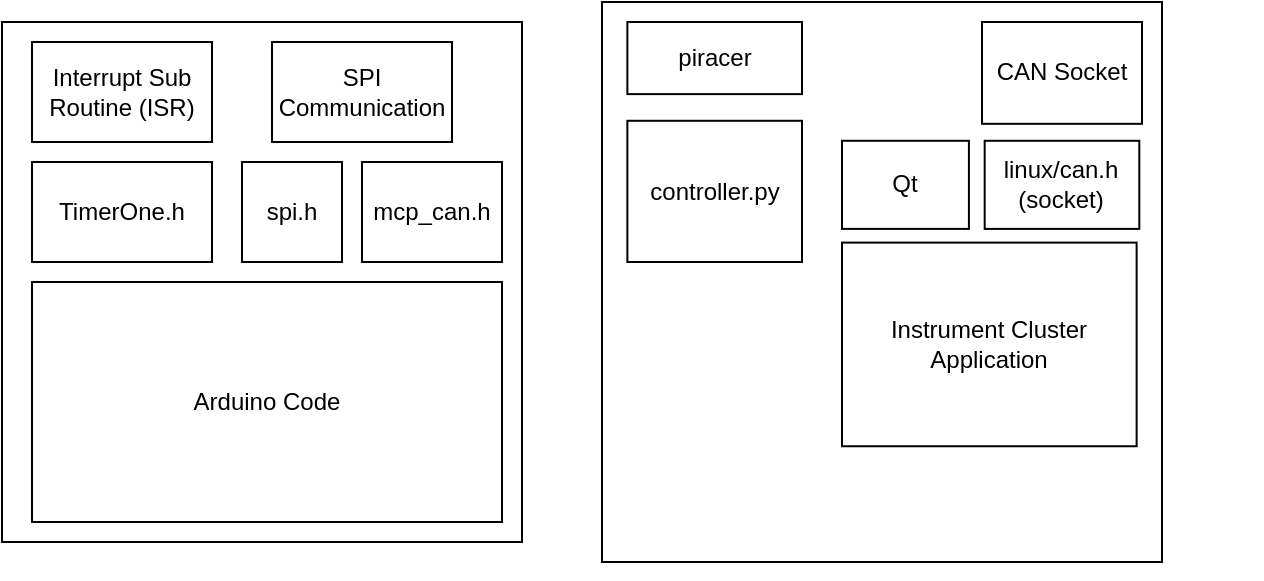 <mxfile version="28.0.7">
  <diagram name="Page-1" id="omOHPllpFwhAGLh-UTjf">
    <mxGraphModel dx="1123" dy="661" grid="1" gridSize="10" guides="1" tooltips="1" connect="1" arrows="1" fold="1" page="1" pageScale="1" pageWidth="1169" pageHeight="827" math="0" shadow="0">
      <root>
        <mxCell id="0" />
        <mxCell id="1" parent="0" />
        <mxCell id="ucC79e3HvEud2j4dHQeN-10" value="" style="group" parent="1" vertex="1" connectable="0">
          <mxGeometry x="60" y="190" width="260" height="260" as="geometry" />
        </mxCell>
        <mxCell id="ucC79e3HvEud2j4dHQeN-1" value="" style="whiteSpace=wrap;html=1;aspect=fixed;fillColor=none;" parent="ucC79e3HvEud2j4dHQeN-10" vertex="1">
          <mxGeometry width="260" height="260" as="geometry" />
        </mxCell>
        <mxCell id="ucC79e3HvEud2j4dHQeN-3" value="Interrupt Sub Routine (ISR)" style="rounded=0;whiteSpace=wrap;html=1;" parent="ucC79e3HvEud2j4dHQeN-10" vertex="1">
          <mxGeometry x="15" y="10" width="90" height="50" as="geometry" />
        </mxCell>
        <mxCell id="ucC79e3HvEud2j4dHQeN-4" value="Arduino Code" style="rounded=0;whiteSpace=wrap;html=1;" parent="ucC79e3HvEud2j4dHQeN-10" vertex="1">
          <mxGeometry x="15" y="130" width="235" height="120" as="geometry" />
        </mxCell>
        <mxCell id="ucC79e3HvEud2j4dHQeN-5" value="SPI Communication" style="rounded=0;whiteSpace=wrap;html=1;" parent="ucC79e3HvEud2j4dHQeN-10" vertex="1">
          <mxGeometry x="135" y="10" width="90" height="50" as="geometry" />
        </mxCell>
        <mxCell id="ucC79e3HvEud2j4dHQeN-6" value="TimerOne.h" style="rounded=0;whiteSpace=wrap;html=1;" parent="ucC79e3HvEud2j4dHQeN-10" vertex="1">
          <mxGeometry x="15" y="70" width="90" height="50" as="geometry" />
        </mxCell>
        <mxCell id="ucC79e3HvEud2j4dHQeN-7" value="mcp_can.h" style="rounded=0;whiteSpace=wrap;html=1;" parent="ucC79e3HvEud2j4dHQeN-10" vertex="1">
          <mxGeometry x="180" y="70" width="70" height="50" as="geometry" />
        </mxCell>
        <mxCell id="ucC79e3HvEud2j4dHQeN-8" value="spi.h" style="rounded=0;whiteSpace=wrap;html=1;" parent="ucC79e3HvEud2j4dHQeN-10" vertex="1">
          <mxGeometry x="120" y="70" width="50" height="50" as="geometry" />
        </mxCell>
        <mxCell id="p61SQlNbwPxZVqq3MRAO-1" value="" style="group" vertex="1" connectable="0" parent="1">
          <mxGeometry x="360" y="180" width="330" height="280" as="geometry" />
        </mxCell>
        <mxCell id="p61SQlNbwPxZVqq3MRAO-2" value="" style="whiteSpace=wrap;html=1;aspect=fixed;fillColor=none;" vertex="1" parent="p61SQlNbwPxZVqq3MRAO-1">
          <mxGeometry width="280" height="280" as="geometry" />
        </mxCell>
        <mxCell id="p61SQlNbwPxZVqq3MRAO-4" value="Instrument Cluster Application" style="rounded=0;whiteSpace=wrap;html=1;" vertex="1" parent="p61SQlNbwPxZVqq3MRAO-1">
          <mxGeometry x="120" y="120.303" width="147.31" height="101.818" as="geometry" />
        </mxCell>
        <mxCell id="p61SQlNbwPxZVqq3MRAO-5" value="CAN Socket" style="rounded=0;whiteSpace=wrap;html=1;" vertex="1" parent="p61SQlNbwPxZVqq3MRAO-1">
          <mxGeometry x="190" y="10.0" width="80" height="50.909" as="geometry" />
        </mxCell>
        <mxCell id="p61SQlNbwPxZVqq3MRAO-6" value="piracer" style="rounded=0;whiteSpace=wrap;html=1;" vertex="1" parent="p61SQlNbwPxZVqq3MRAO-1">
          <mxGeometry x="12.69" y="10.0" width="87.31" height="36.06" as="geometry" />
        </mxCell>
        <mxCell id="p61SQlNbwPxZVqq3MRAO-7" value="linux/can.h (socket)" style="rounded=0;whiteSpace=wrap;html=1;" vertex="1" parent="p61SQlNbwPxZVqq3MRAO-1">
          <mxGeometry x="191.34" y="69.394" width="77.31" height="44.053" as="geometry" />
        </mxCell>
        <mxCell id="p61SQlNbwPxZVqq3MRAO-8" value="Qt" style="rounded=0;whiteSpace=wrap;html=1;" vertex="1" parent="p61SQlNbwPxZVqq3MRAO-1">
          <mxGeometry x="119.998" y="69.396" width="63.462" height="44.056" as="geometry" />
        </mxCell>
        <mxCell id="p61SQlNbwPxZVqq3MRAO-17" value="controller.py" style="rounded=0;whiteSpace=wrap;html=1;" vertex="1" parent="p61SQlNbwPxZVqq3MRAO-1">
          <mxGeometry x="12.69" y="59.39" width="87.31" height="70.61" as="geometry" />
        </mxCell>
        <mxCell id="p61SQlNbwPxZVqq3MRAO-18" style="edgeStyle=orthogonalEdgeStyle;rounded=0;orthogonalLoop=1;jettySize=auto;html=1;exitX=0.5;exitY=1;exitDx=0;exitDy=0;" edge="1" parent="p61SQlNbwPxZVqq3MRAO-1" source="p61SQlNbwPxZVqq3MRAO-2" target="p61SQlNbwPxZVqq3MRAO-2">
          <mxGeometry relative="1" as="geometry" />
        </mxCell>
      </root>
    </mxGraphModel>
  </diagram>
</mxfile>
